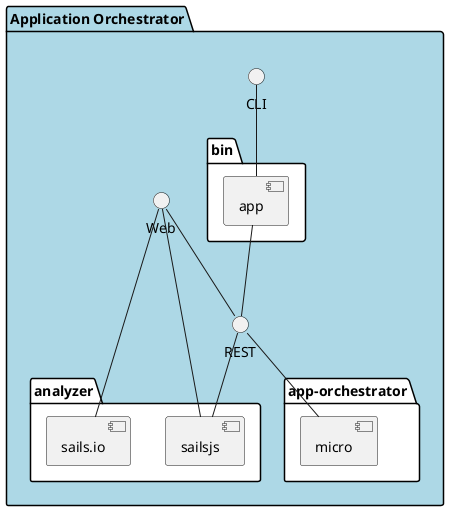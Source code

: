 @startuml
package "Application Orchestrator" #lightblue {
    interface CLI
    interface Web
    interface REST
    folder analyzer #ffffff {
        component sailsjs
        component sails.io
    }
    folder bin #ffffff {
      component app
    }
    folder "app-orchestrator" #ffffff {
      component micro
    }
}
CLI -- app
app -- REST
Web -- sailsjs
Web -- REST
REST -- sailsjs
Web -- sails.io
REST -- micro

@enduml
